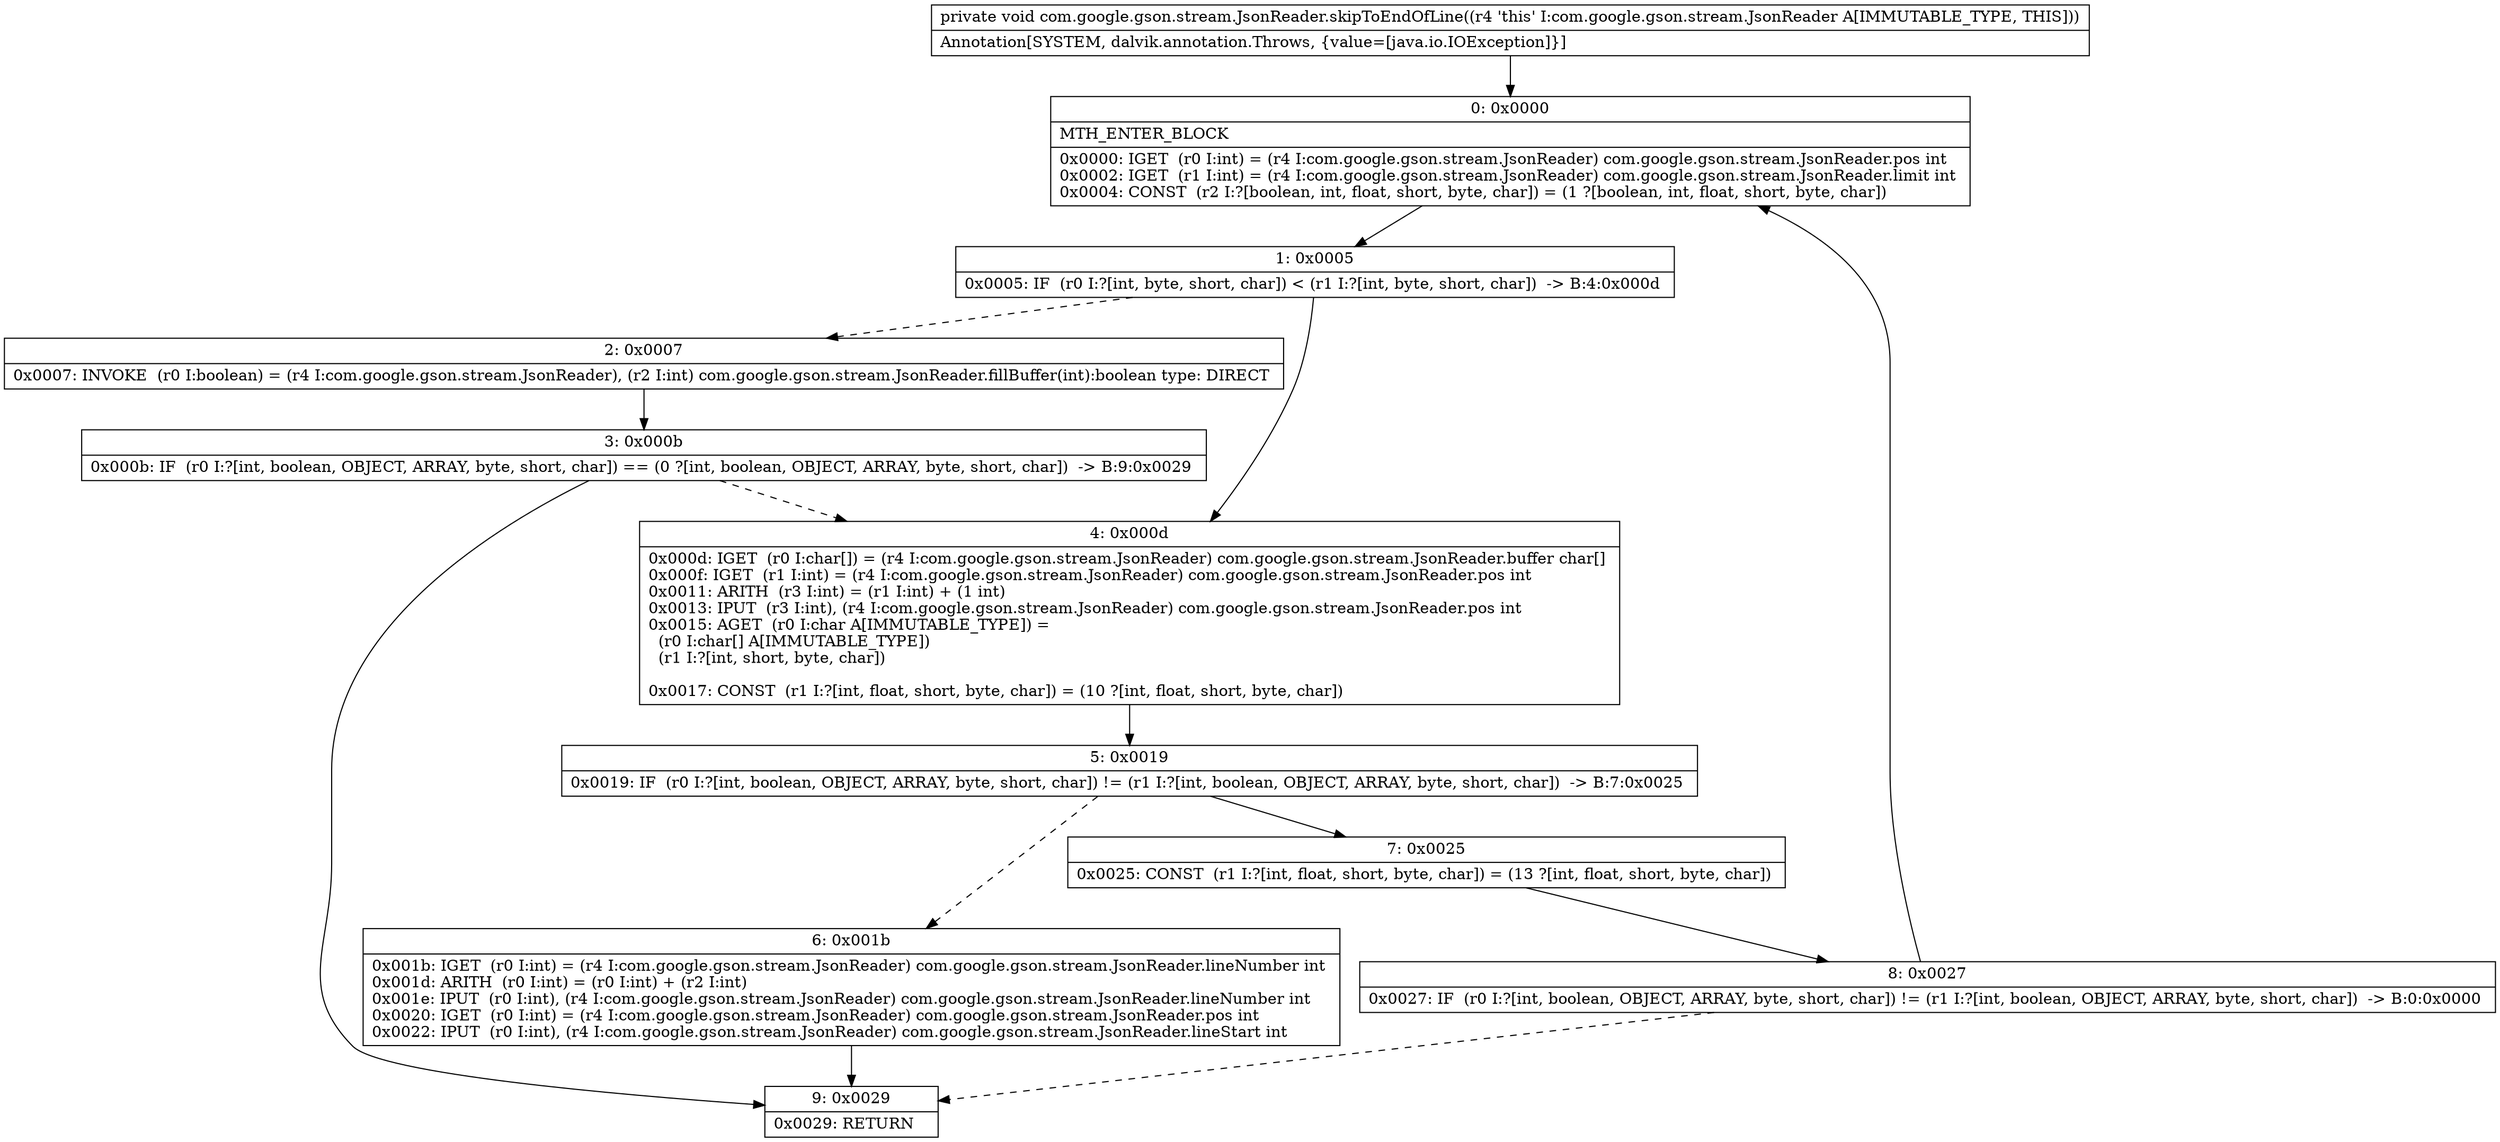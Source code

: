 digraph "CFG forcom.google.gson.stream.JsonReader.skipToEndOfLine()V" {
Node_0 [shape=record,label="{0\:\ 0x0000|MTH_ENTER_BLOCK\l|0x0000: IGET  (r0 I:int) = (r4 I:com.google.gson.stream.JsonReader) com.google.gson.stream.JsonReader.pos int \l0x0002: IGET  (r1 I:int) = (r4 I:com.google.gson.stream.JsonReader) com.google.gson.stream.JsonReader.limit int \l0x0004: CONST  (r2 I:?[boolean, int, float, short, byte, char]) = (1 ?[boolean, int, float, short, byte, char]) \l}"];
Node_1 [shape=record,label="{1\:\ 0x0005|0x0005: IF  (r0 I:?[int, byte, short, char]) \< (r1 I:?[int, byte, short, char])  \-\> B:4:0x000d \l}"];
Node_2 [shape=record,label="{2\:\ 0x0007|0x0007: INVOKE  (r0 I:boolean) = (r4 I:com.google.gson.stream.JsonReader), (r2 I:int) com.google.gson.stream.JsonReader.fillBuffer(int):boolean type: DIRECT \l}"];
Node_3 [shape=record,label="{3\:\ 0x000b|0x000b: IF  (r0 I:?[int, boolean, OBJECT, ARRAY, byte, short, char]) == (0 ?[int, boolean, OBJECT, ARRAY, byte, short, char])  \-\> B:9:0x0029 \l}"];
Node_4 [shape=record,label="{4\:\ 0x000d|0x000d: IGET  (r0 I:char[]) = (r4 I:com.google.gson.stream.JsonReader) com.google.gson.stream.JsonReader.buffer char[] \l0x000f: IGET  (r1 I:int) = (r4 I:com.google.gson.stream.JsonReader) com.google.gson.stream.JsonReader.pos int \l0x0011: ARITH  (r3 I:int) = (r1 I:int) + (1 int) \l0x0013: IPUT  (r3 I:int), (r4 I:com.google.gson.stream.JsonReader) com.google.gson.stream.JsonReader.pos int \l0x0015: AGET  (r0 I:char A[IMMUTABLE_TYPE]) = \l  (r0 I:char[] A[IMMUTABLE_TYPE])\l  (r1 I:?[int, short, byte, char])\l \l0x0017: CONST  (r1 I:?[int, float, short, byte, char]) = (10 ?[int, float, short, byte, char]) \l}"];
Node_5 [shape=record,label="{5\:\ 0x0019|0x0019: IF  (r0 I:?[int, boolean, OBJECT, ARRAY, byte, short, char]) != (r1 I:?[int, boolean, OBJECT, ARRAY, byte, short, char])  \-\> B:7:0x0025 \l}"];
Node_6 [shape=record,label="{6\:\ 0x001b|0x001b: IGET  (r0 I:int) = (r4 I:com.google.gson.stream.JsonReader) com.google.gson.stream.JsonReader.lineNumber int \l0x001d: ARITH  (r0 I:int) = (r0 I:int) + (r2 I:int) \l0x001e: IPUT  (r0 I:int), (r4 I:com.google.gson.stream.JsonReader) com.google.gson.stream.JsonReader.lineNumber int \l0x0020: IGET  (r0 I:int) = (r4 I:com.google.gson.stream.JsonReader) com.google.gson.stream.JsonReader.pos int \l0x0022: IPUT  (r0 I:int), (r4 I:com.google.gson.stream.JsonReader) com.google.gson.stream.JsonReader.lineStart int \l}"];
Node_7 [shape=record,label="{7\:\ 0x0025|0x0025: CONST  (r1 I:?[int, float, short, byte, char]) = (13 ?[int, float, short, byte, char]) \l}"];
Node_8 [shape=record,label="{8\:\ 0x0027|0x0027: IF  (r0 I:?[int, boolean, OBJECT, ARRAY, byte, short, char]) != (r1 I:?[int, boolean, OBJECT, ARRAY, byte, short, char])  \-\> B:0:0x0000 \l}"];
Node_9 [shape=record,label="{9\:\ 0x0029|0x0029: RETURN   \l}"];
MethodNode[shape=record,label="{private void com.google.gson.stream.JsonReader.skipToEndOfLine((r4 'this' I:com.google.gson.stream.JsonReader A[IMMUTABLE_TYPE, THIS]))  | Annotation[SYSTEM, dalvik.annotation.Throws, \{value=[java.io.IOException]\}]\l}"];
MethodNode -> Node_0;
Node_0 -> Node_1;
Node_1 -> Node_2[style=dashed];
Node_1 -> Node_4;
Node_2 -> Node_3;
Node_3 -> Node_4[style=dashed];
Node_3 -> Node_9;
Node_4 -> Node_5;
Node_5 -> Node_6[style=dashed];
Node_5 -> Node_7;
Node_6 -> Node_9;
Node_7 -> Node_8;
Node_8 -> Node_0;
Node_8 -> Node_9[style=dashed];
}

